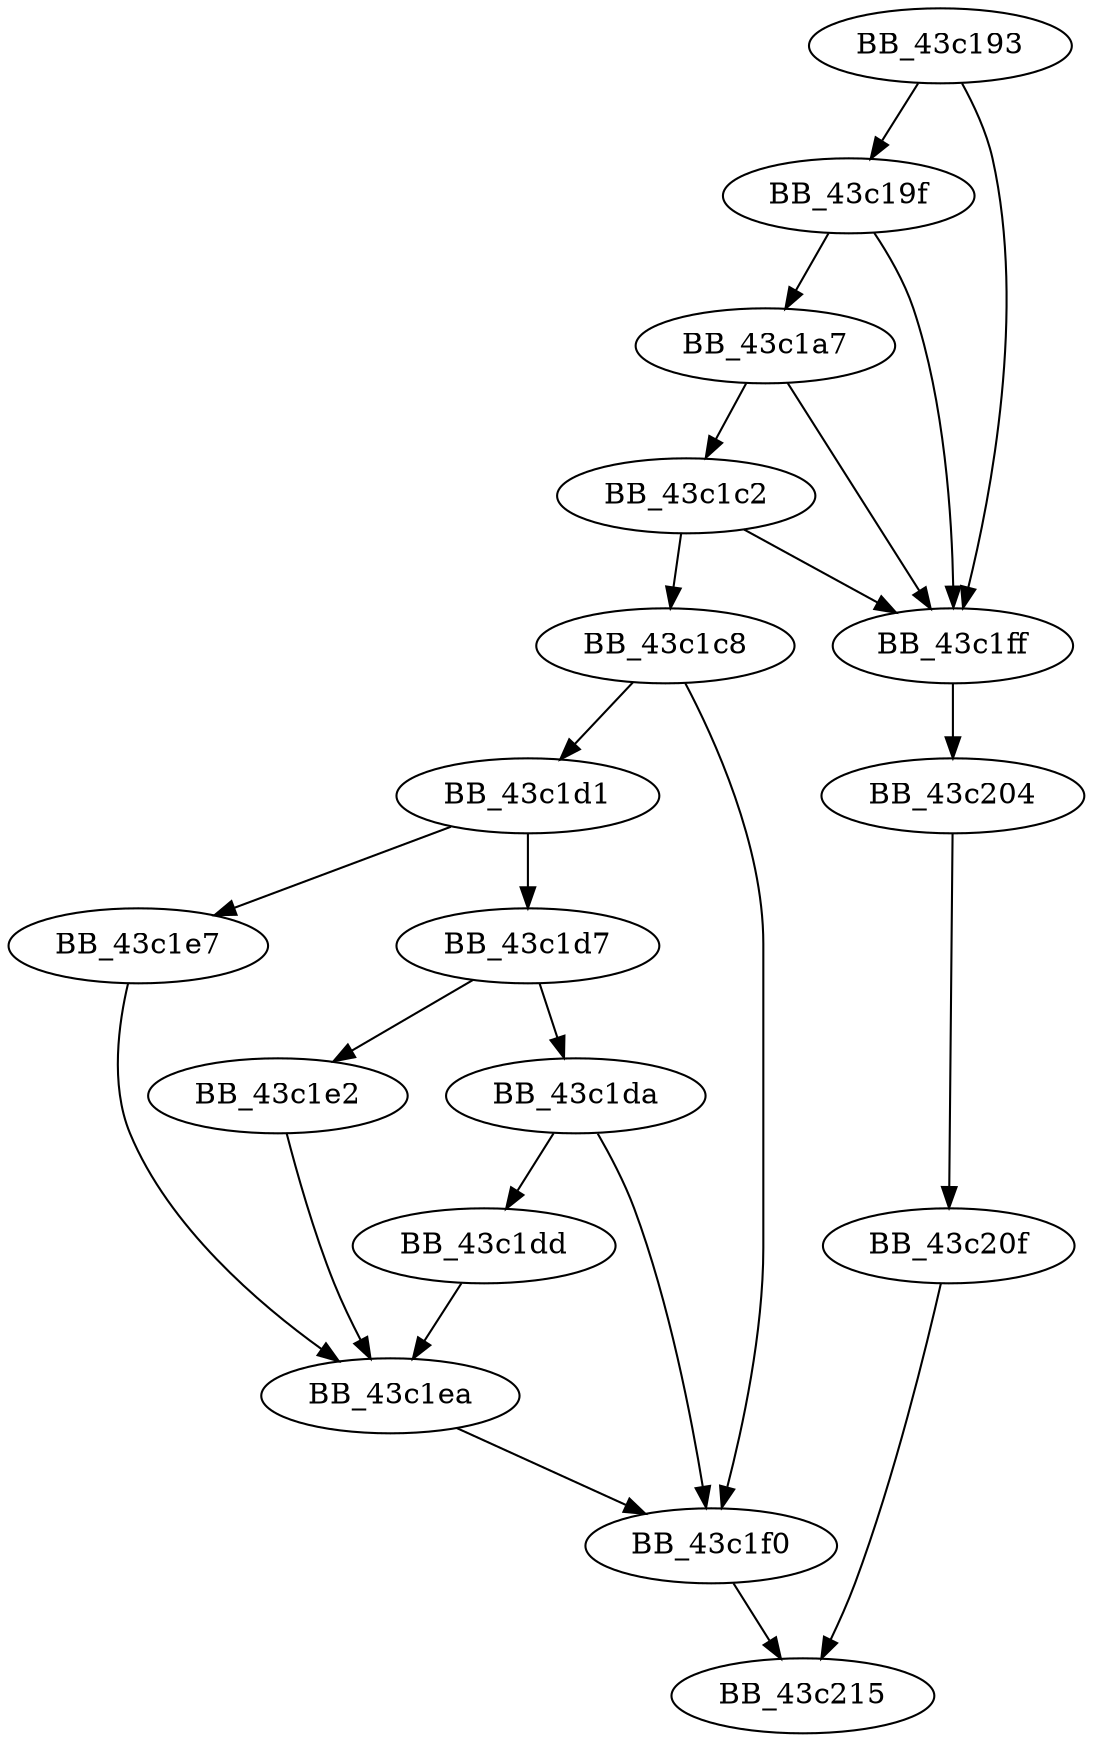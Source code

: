 DiGraph __free_osfhnd{
BB_43c193->BB_43c19f
BB_43c193->BB_43c1ff
BB_43c19f->BB_43c1a7
BB_43c19f->BB_43c1ff
BB_43c1a7->BB_43c1c2
BB_43c1a7->BB_43c1ff
BB_43c1c2->BB_43c1c8
BB_43c1c2->BB_43c1ff
BB_43c1c8->BB_43c1d1
BB_43c1c8->BB_43c1f0
BB_43c1d1->BB_43c1d7
BB_43c1d1->BB_43c1e7
BB_43c1d7->BB_43c1da
BB_43c1d7->BB_43c1e2
BB_43c1da->BB_43c1dd
BB_43c1da->BB_43c1f0
BB_43c1dd->BB_43c1ea
BB_43c1e2->BB_43c1ea
BB_43c1e7->BB_43c1ea
BB_43c1ea->BB_43c1f0
BB_43c1f0->BB_43c215
BB_43c1ff->BB_43c204
BB_43c204->BB_43c20f
BB_43c20f->BB_43c215
}
